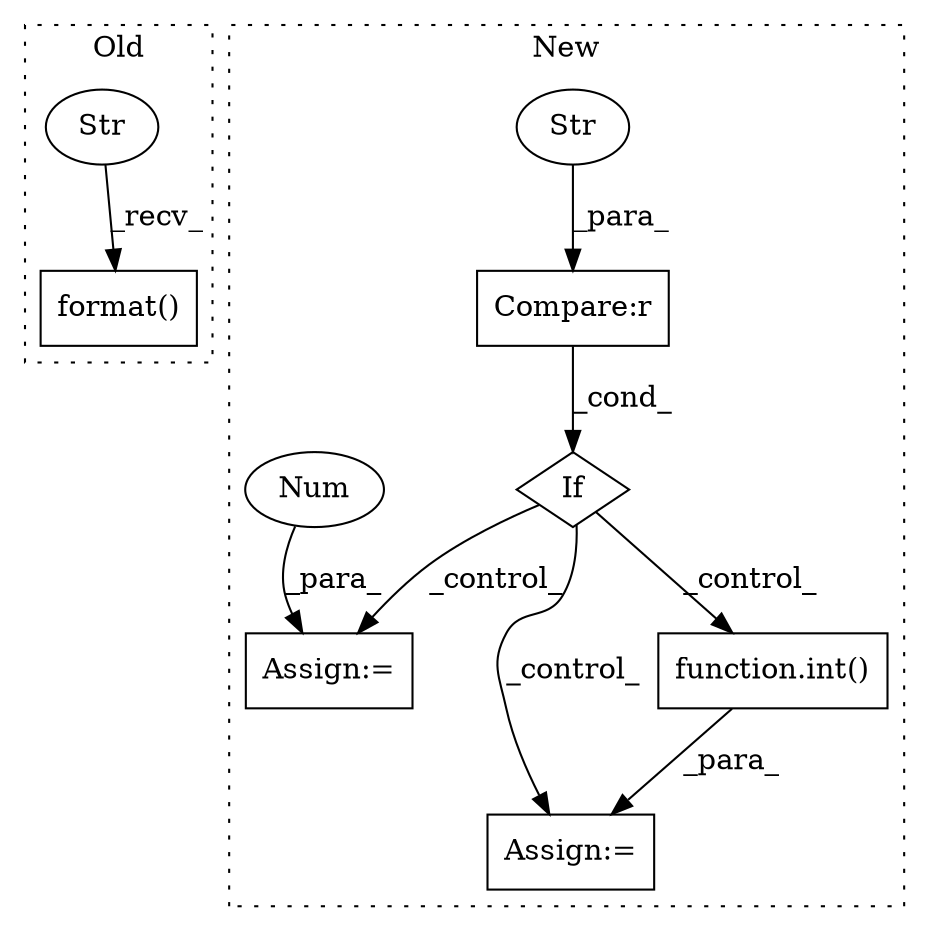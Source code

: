 digraph G {
subgraph cluster0 {
1 [label="format()" a="75" s="29301,29353" l="32,1" shape="box"];
3 [label="Str" a="66" s="29301" l="24" shape="ellipse"];
label = "Old";
style="dotted";
}
subgraph cluster1 {
2 [label="function.int()" a="75" s="29406,29411" l="4,1" shape="box"];
4 [label="Assign:=" a="68" s="29398" l="3" shape="box"];
5 [label="If" a="96" s="29234" l="3" shape="diamond"];
6 [label="Compare:r" a="40" s="29237" l="59" shape="box"];
7 [label="Str" a="66" s="29257" l="39" shape="ellipse"];
8 [label="Assign:=" a="68" s="29323" l="3" shape="box"];
9 [label="Num" a="76" s="29326" l="2" shape="ellipse"];
label = "New";
style="dotted";
}
2 -> 4 [label="_para_"];
3 -> 1 [label="_recv_"];
5 -> 2 [label="_control_"];
5 -> 8 [label="_control_"];
5 -> 4 [label="_control_"];
6 -> 5 [label="_cond_"];
7 -> 6 [label="_para_"];
9 -> 8 [label="_para_"];
}